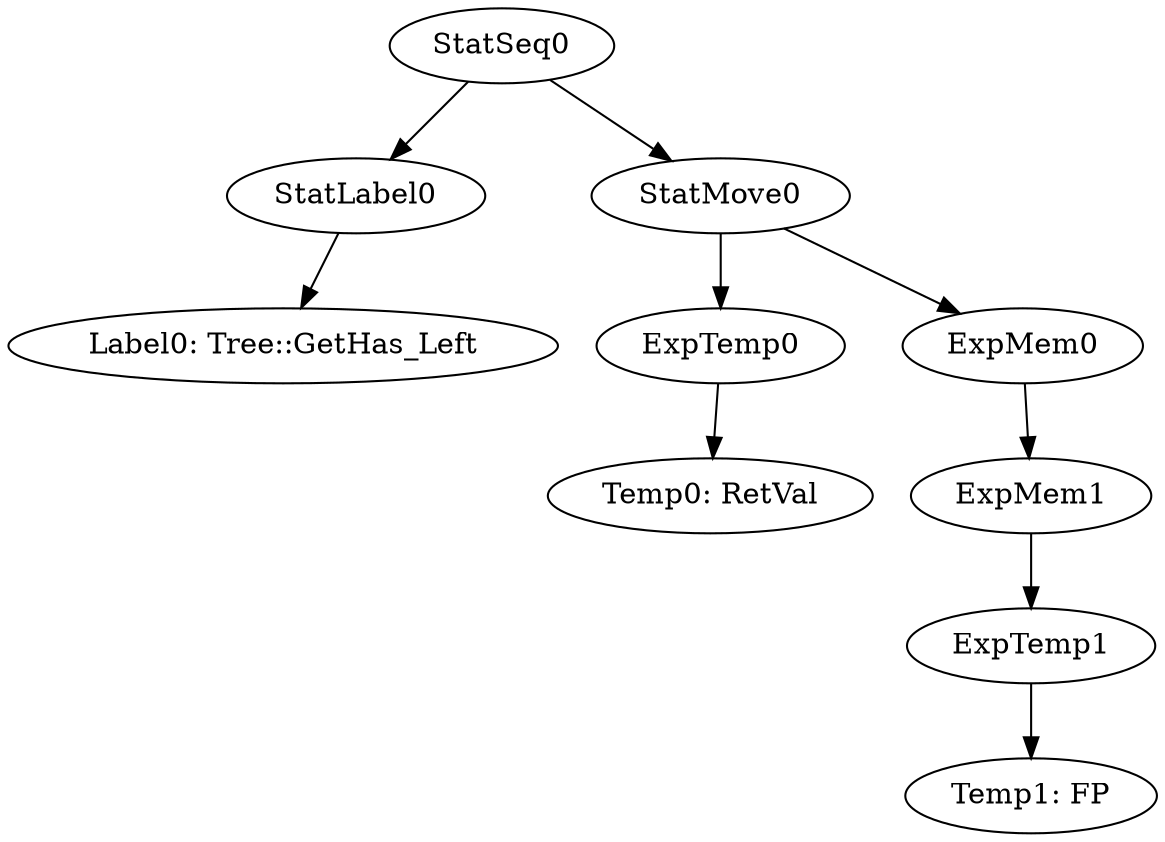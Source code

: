 digraph {
	ordering = out;
	ExpMem0 -> ExpMem1;
	ExpMem1 -> ExpTemp1;
	ExpTemp1 -> "Temp1: FP";
	StatLabel0 -> "Label0: Tree::GetHas_Left";
	StatSeq0 -> StatLabel0;
	StatSeq0 -> StatMove0;
	ExpTemp0 -> "Temp0: RetVal";
	StatMove0 -> ExpTemp0;
	StatMove0 -> ExpMem0;
}


